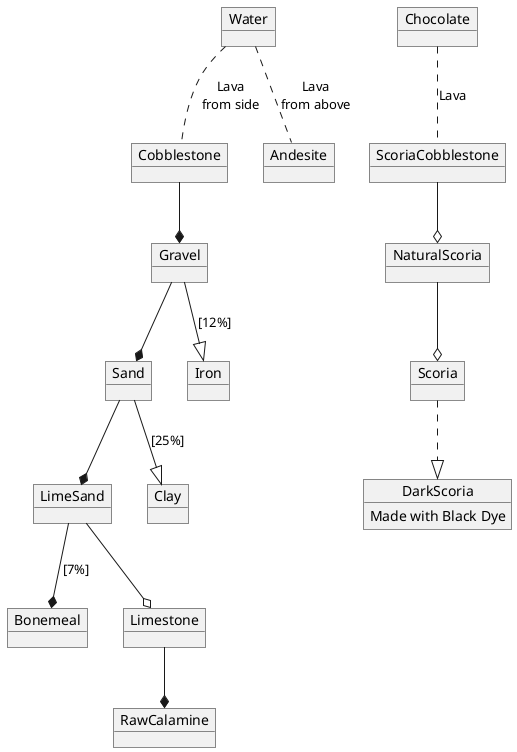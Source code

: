 @startuml
'https://plantuml.com/object-diagram

'Objects
' Fluids
object Water
object Chocolate


' Blocks from Fluids
object Cobblestone
object Andesite
object ScoriaCobblestone

' Milling --*
object Gravel
object Sand
object LimeSand
object Bonemeal
object RawCalamine

' Washing --|>
object Iron
object Clay

' Smelting --o
object NaturalScoria
object Scoria
object Limestone

' Crafting ..|>
object DarkScoria {
    Made with Black Dye
}

'Arrows

' Blocks from Fluids
Water .. Cobblestone : Lava\nfrom side
Water .. Andesite : Lava\nfrom above
Chocolate .. ScoriaCobblestone : Lava


' Milling --*
Cobblestone --* Gravel
Gravel --* Sand
Sand --* LimeSand
Limestone --* RawCalamine
LimeSand --* Bonemeal : [7%]


' Washing --|>
Gravel --|> Iron : [12%]
Sand --|> Clay : [25%]


' Smelting --o
ScoriaCobblestone --o NaturalScoria
NaturalScoria --o Scoria
LimeSand --o Limestone


' Crafting ..|>

Scoria ..|> DarkScoria

@enduml

